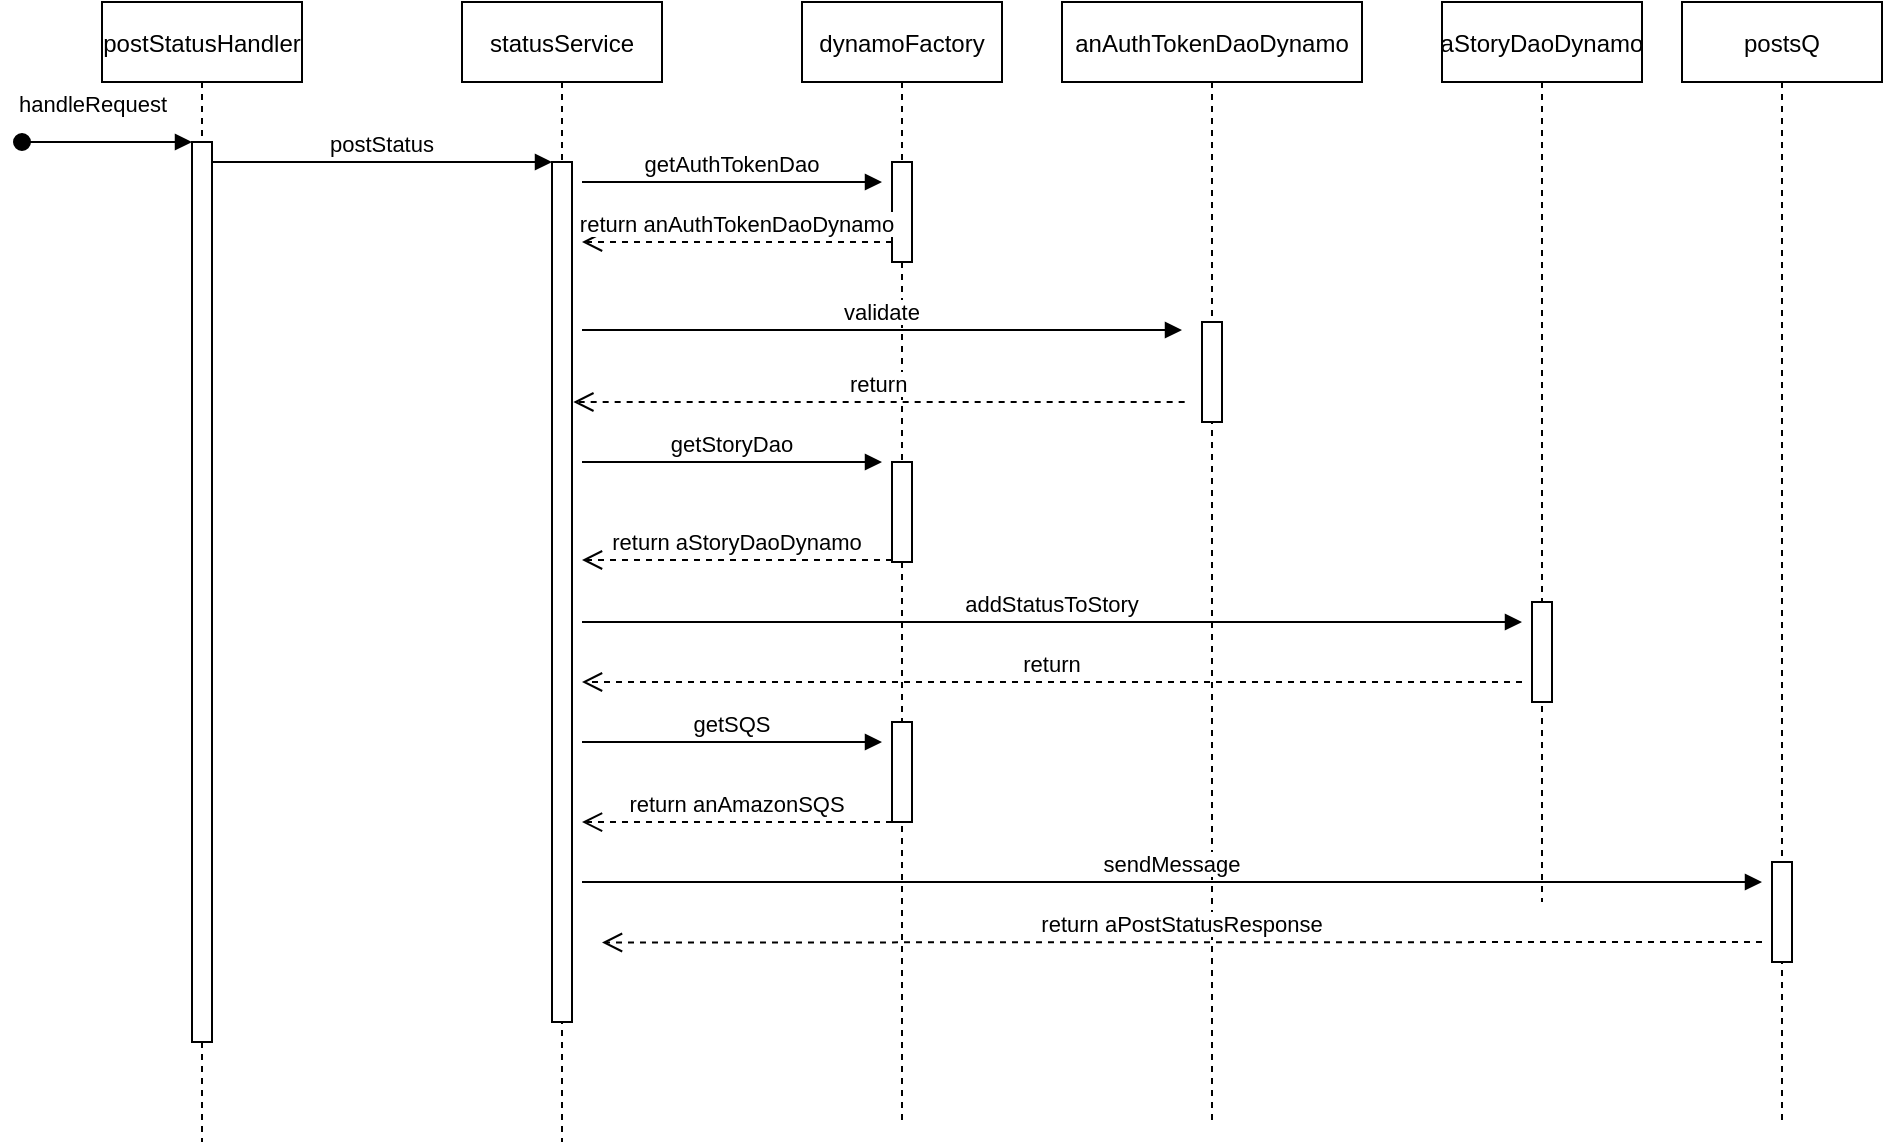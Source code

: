 <mxfile version="16.6.5" type="github">
  <diagram id="kgpKYQtTHZ0yAKxKKP6v" name="Page-1">
    <mxGraphModel dx="775" dy="332" grid="1" gridSize="10" guides="1" tooltips="1" connect="1" arrows="1" fold="1" page="1" pageScale="1" pageWidth="850" pageHeight="1100" math="0" shadow="0">
      <root>
        <mxCell id="0" />
        <mxCell id="1" parent="0" />
        <mxCell id="3nuBFxr9cyL0pnOWT2aG-1" value="postStatusHandler" style="shape=umlLifeline;perimeter=lifelinePerimeter;container=1;collapsible=0;recursiveResize=0;rounded=0;shadow=0;strokeWidth=1;" parent="1" vertex="1">
          <mxGeometry x="120" y="80" width="100" height="570" as="geometry" />
        </mxCell>
        <mxCell id="3nuBFxr9cyL0pnOWT2aG-2" value="" style="points=[];perimeter=orthogonalPerimeter;rounded=0;shadow=0;strokeWidth=1;" parent="3nuBFxr9cyL0pnOWT2aG-1" vertex="1">
          <mxGeometry x="45" y="70" width="10" height="450" as="geometry" />
        </mxCell>
        <mxCell id="3nuBFxr9cyL0pnOWT2aG-3" value="handleRequest" style="verticalAlign=bottom;startArrow=oval;endArrow=block;startSize=8;shadow=0;strokeWidth=1;" parent="3nuBFxr9cyL0pnOWT2aG-1" target="3nuBFxr9cyL0pnOWT2aG-2" edge="1">
          <mxGeometry x="-0.167" y="10" relative="1" as="geometry">
            <mxPoint x="-40" y="70" as="sourcePoint" />
            <mxPoint as="offset" />
          </mxGeometry>
        </mxCell>
        <mxCell id="3nuBFxr9cyL0pnOWT2aG-5" value="statusService" style="shape=umlLifeline;perimeter=lifelinePerimeter;container=1;collapsible=0;recursiveResize=0;rounded=0;shadow=0;strokeWidth=1;" parent="1" vertex="1">
          <mxGeometry x="300" y="80" width="100" height="570" as="geometry" />
        </mxCell>
        <mxCell id="3nuBFxr9cyL0pnOWT2aG-6" value="" style="points=[];perimeter=orthogonalPerimeter;rounded=0;shadow=0;strokeWidth=1;" parent="3nuBFxr9cyL0pnOWT2aG-5" vertex="1">
          <mxGeometry x="45" y="80" width="10" height="430" as="geometry" />
        </mxCell>
        <mxCell id="3nuBFxr9cyL0pnOWT2aG-8" value="postStatus" style="verticalAlign=bottom;endArrow=block;entryX=0;entryY=0;shadow=0;strokeWidth=1;" parent="1" source="3nuBFxr9cyL0pnOWT2aG-2" target="3nuBFxr9cyL0pnOWT2aG-6" edge="1">
          <mxGeometry relative="1" as="geometry">
            <mxPoint x="275" y="160" as="sourcePoint" />
          </mxGeometry>
        </mxCell>
        <mxCell id="8Z1b3bNdNyz0HPnYyta1-1" value="dynamoFactory" style="shape=umlLifeline;perimeter=lifelinePerimeter;container=1;collapsible=0;recursiveResize=0;rounded=0;shadow=0;strokeWidth=1;" vertex="1" parent="1">
          <mxGeometry x="470" y="80" width="100" height="560" as="geometry" />
        </mxCell>
        <mxCell id="8Z1b3bNdNyz0HPnYyta1-2" value="" style="points=[];perimeter=orthogonalPerimeter;rounded=0;shadow=0;strokeWidth=1;" vertex="1" parent="8Z1b3bNdNyz0HPnYyta1-1">
          <mxGeometry x="45" y="80" width="10" height="50" as="geometry" />
        </mxCell>
        <mxCell id="8Z1b3bNdNyz0HPnYyta1-3" value="getAuthTokenDao" style="verticalAlign=bottom;endArrow=block;shadow=0;strokeWidth=1;" edge="1" parent="8Z1b3bNdNyz0HPnYyta1-1">
          <mxGeometry relative="1" as="geometry">
            <mxPoint x="-110" y="90" as="sourcePoint" />
            <mxPoint x="40" y="90" as="targetPoint" />
          </mxGeometry>
        </mxCell>
        <mxCell id="8Z1b3bNdNyz0HPnYyta1-4" value="return anAuthTokenDaoDynamo" style="verticalAlign=bottom;endArrow=open;dashed=1;endSize=8;exitX=0;exitY=0.95;shadow=0;strokeWidth=1;" edge="1" parent="8Z1b3bNdNyz0HPnYyta1-1">
          <mxGeometry relative="1" as="geometry">
            <mxPoint x="-110" y="120" as="targetPoint" />
            <mxPoint x="45" y="120.0" as="sourcePoint" />
          </mxGeometry>
        </mxCell>
        <mxCell id="8Z1b3bNdNyz0HPnYyta1-15" value="" style="points=[];perimeter=orthogonalPerimeter;rounded=0;shadow=0;strokeWidth=1;" vertex="1" parent="8Z1b3bNdNyz0HPnYyta1-1">
          <mxGeometry x="45" y="230" width="10" height="50" as="geometry" />
        </mxCell>
        <mxCell id="8Z1b3bNdNyz0HPnYyta1-17" value="return aStoryDaoDynamo" style="verticalAlign=bottom;endArrow=open;dashed=1;endSize=8;exitX=0;exitY=0.95;shadow=0;strokeWidth=1;" edge="1" parent="8Z1b3bNdNyz0HPnYyta1-1">
          <mxGeometry relative="1" as="geometry">
            <mxPoint x="-110" y="279" as="targetPoint" />
            <mxPoint x="45" y="278.95" as="sourcePoint" />
          </mxGeometry>
        </mxCell>
        <mxCell id="8Z1b3bNdNyz0HPnYyta1-18" value="addStatusToStory" style="verticalAlign=bottom;endArrow=block;shadow=0;strokeWidth=1;" edge="1" parent="8Z1b3bNdNyz0HPnYyta1-1">
          <mxGeometry relative="1" as="geometry">
            <mxPoint x="-110" y="310" as="sourcePoint" />
            <mxPoint x="360" y="310" as="targetPoint" />
          </mxGeometry>
        </mxCell>
        <mxCell id="8Z1b3bNdNyz0HPnYyta1-20" value="" style="points=[];perimeter=orthogonalPerimeter;rounded=0;shadow=0;strokeWidth=1;" vertex="1" parent="8Z1b3bNdNyz0HPnYyta1-1">
          <mxGeometry x="45" y="360" width="10" height="50" as="geometry" />
        </mxCell>
        <mxCell id="8Z1b3bNdNyz0HPnYyta1-21" value="getSQS" style="verticalAlign=bottom;endArrow=block;shadow=0;strokeWidth=1;" edge="1" parent="8Z1b3bNdNyz0HPnYyta1-1">
          <mxGeometry relative="1" as="geometry">
            <mxPoint x="-110" y="370" as="sourcePoint" />
            <mxPoint x="40" y="370" as="targetPoint" />
          </mxGeometry>
        </mxCell>
        <mxCell id="8Z1b3bNdNyz0HPnYyta1-5" value="anAuthTokenDaoDynamo" style="shape=umlLifeline;perimeter=lifelinePerimeter;container=1;collapsible=0;recursiveResize=0;rounded=0;shadow=0;strokeWidth=1;" vertex="1" parent="1">
          <mxGeometry x="600" y="80" width="150" height="560" as="geometry" />
        </mxCell>
        <mxCell id="8Z1b3bNdNyz0HPnYyta1-6" value="" style="points=[];perimeter=orthogonalPerimeter;rounded=0;shadow=0;strokeWidth=1;" vertex="1" parent="8Z1b3bNdNyz0HPnYyta1-5">
          <mxGeometry x="70" y="160" width="10" height="50" as="geometry" />
        </mxCell>
        <mxCell id="8Z1b3bNdNyz0HPnYyta1-10" value="return" style="verticalAlign=bottom;endArrow=open;dashed=1;endSize=8;exitX=0;exitY=0.95;shadow=0;strokeWidth=1;" edge="1" parent="8Z1b3bNdNyz0HPnYyta1-5">
          <mxGeometry relative="1" as="geometry">
            <mxPoint x="-244.333" y="200.0" as="targetPoint" />
            <mxPoint x="61.33" y="200.0" as="sourcePoint" />
          </mxGeometry>
        </mxCell>
        <mxCell id="8Z1b3bNdNyz0HPnYyta1-25" value="sendMessage" style="verticalAlign=bottom;endArrow=block;shadow=0;strokeWidth=1;" edge="1" parent="8Z1b3bNdNyz0HPnYyta1-5">
          <mxGeometry relative="1" as="geometry">
            <mxPoint x="-240" y="440" as="sourcePoint" />
            <mxPoint x="350" y="440" as="targetPoint" />
          </mxGeometry>
        </mxCell>
        <mxCell id="8Z1b3bNdNyz0HPnYyta1-9" value="validate" style="verticalAlign=bottom;endArrow=block;shadow=0;strokeWidth=1;" edge="1" parent="1">
          <mxGeometry relative="1" as="geometry">
            <mxPoint x="360" y="244" as="sourcePoint" />
            <mxPoint x="660" y="244" as="targetPoint" />
          </mxGeometry>
        </mxCell>
        <mxCell id="8Z1b3bNdNyz0HPnYyta1-11" value="aStoryDaoDynamo" style="shape=umlLifeline;perimeter=lifelinePerimeter;container=1;collapsible=0;recursiveResize=0;rounded=0;shadow=0;strokeWidth=1;" vertex="1" parent="1">
          <mxGeometry x="790" y="80" width="100" height="450" as="geometry" />
        </mxCell>
        <mxCell id="8Z1b3bNdNyz0HPnYyta1-12" value="" style="points=[];perimeter=orthogonalPerimeter;rounded=0;shadow=0;strokeWidth=1;" vertex="1" parent="8Z1b3bNdNyz0HPnYyta1-11">
          <mxGeometry x="45" y="300" width="10" height="50" as="geometry" />
        </mxCell>
        <mxCell id="8Z1b3bNdNyz0HPnYyta1-16" value="getStoryDao" style="verticalAlign=bottom;endArrow=block;shadow=0;strokeWidth=1;" edge="1" parent="1">
          <mxGeometry relative="1" as="geometry">
            <mxPoint x="360" y="310" as="sourcePoint" />
            <mxPoint x="510" y="310" as="targetPoint" />
          </mxGeometry>
        </mxCell>
        <mxCell id="8Z1b3bNdNyz0HPnYyta1-19" value="return" style="verticalAlign=bottom;endArrow=open;dashed=1;endSize=8;shadow=0;strokeWidth=1;" edge="1" parent="1">
          <mxGeometry relative="1" as="geometry">
            <mxPoint x="360" y="420" as="targetPoint" />
            <mxPoint x="830" y="420" as="sourcePoint" />
          </mxGeometry>
        </mxCell>
        <mxCell id="8Z1b3bNdNyz0HPnYyta1-22" value="return anAmazonSQS" style="verticalAlign=bottom;endArrow=open;dashed=1;endSize=8;exitX=0;exitY=0.95;shadow=0;strokeWidth=1;" edge="1" parent="1">
          <mxGeometry relative="1" as="geometry">
            <mxPoint x="360" y="490.05" as="targetPoint" />
            <mxPoint x="515" y="490.0" as="sourcePoint" />
          </mxGeometry>
        </mxCell>
        <mxCell id="8Z1b3bNdNyz0HPnYyta1-23" value="postsQ" style="shape=umlLifeline;perimeter=lifelinePerimeter;container=1;collapsible=0;recursiveResize=0;rounded=0;shadow=0;strokeWidth=1;" vertex="1" parent="1">
          <mxGeometry x="910" y="80" width="100" height="560" as="geometry" />
        </mxCell>
        <mxCell id="8Z1b3bNdNyz0HPnYyta1-24" value="" style="points=[];perimeter=orthogonalPerimeter;rounded=0;shadow=0;strokeWidth=1;" vertex="1" parent="8Z1b3bNdNyz0HPnYyta1-23">
          <mxGeometry x="45" y="430" width="10" height="50" as="geometry" />
        </mxCell>
        <mxCell id="8Z1b3bNdNyz0HPnYyta1-26" value="return aPostStatusResponse" style="verticalAlign=bottom;endArrow=open;dashed=1;endSize=8;shadow=0;strokeWidth=1;entryX=0.7;entryY=0.825;entryDx=0;entryDy=0;entryPerimeter=0;" edge="1" parent="1" target="3nuBFxr9cyL0pnOWT2aG-5">
          <mxGeometry relative="1" as="geometry">
            <mxPoint x="480" y="550" as="targetPoint" />
            <mxPoint x="950" y="550" as="sourcePoint" />
          </mxGeometry>
        </mxCell>
      </root>
    </mxGraphModel>
  </diagram>
</mxfile>
